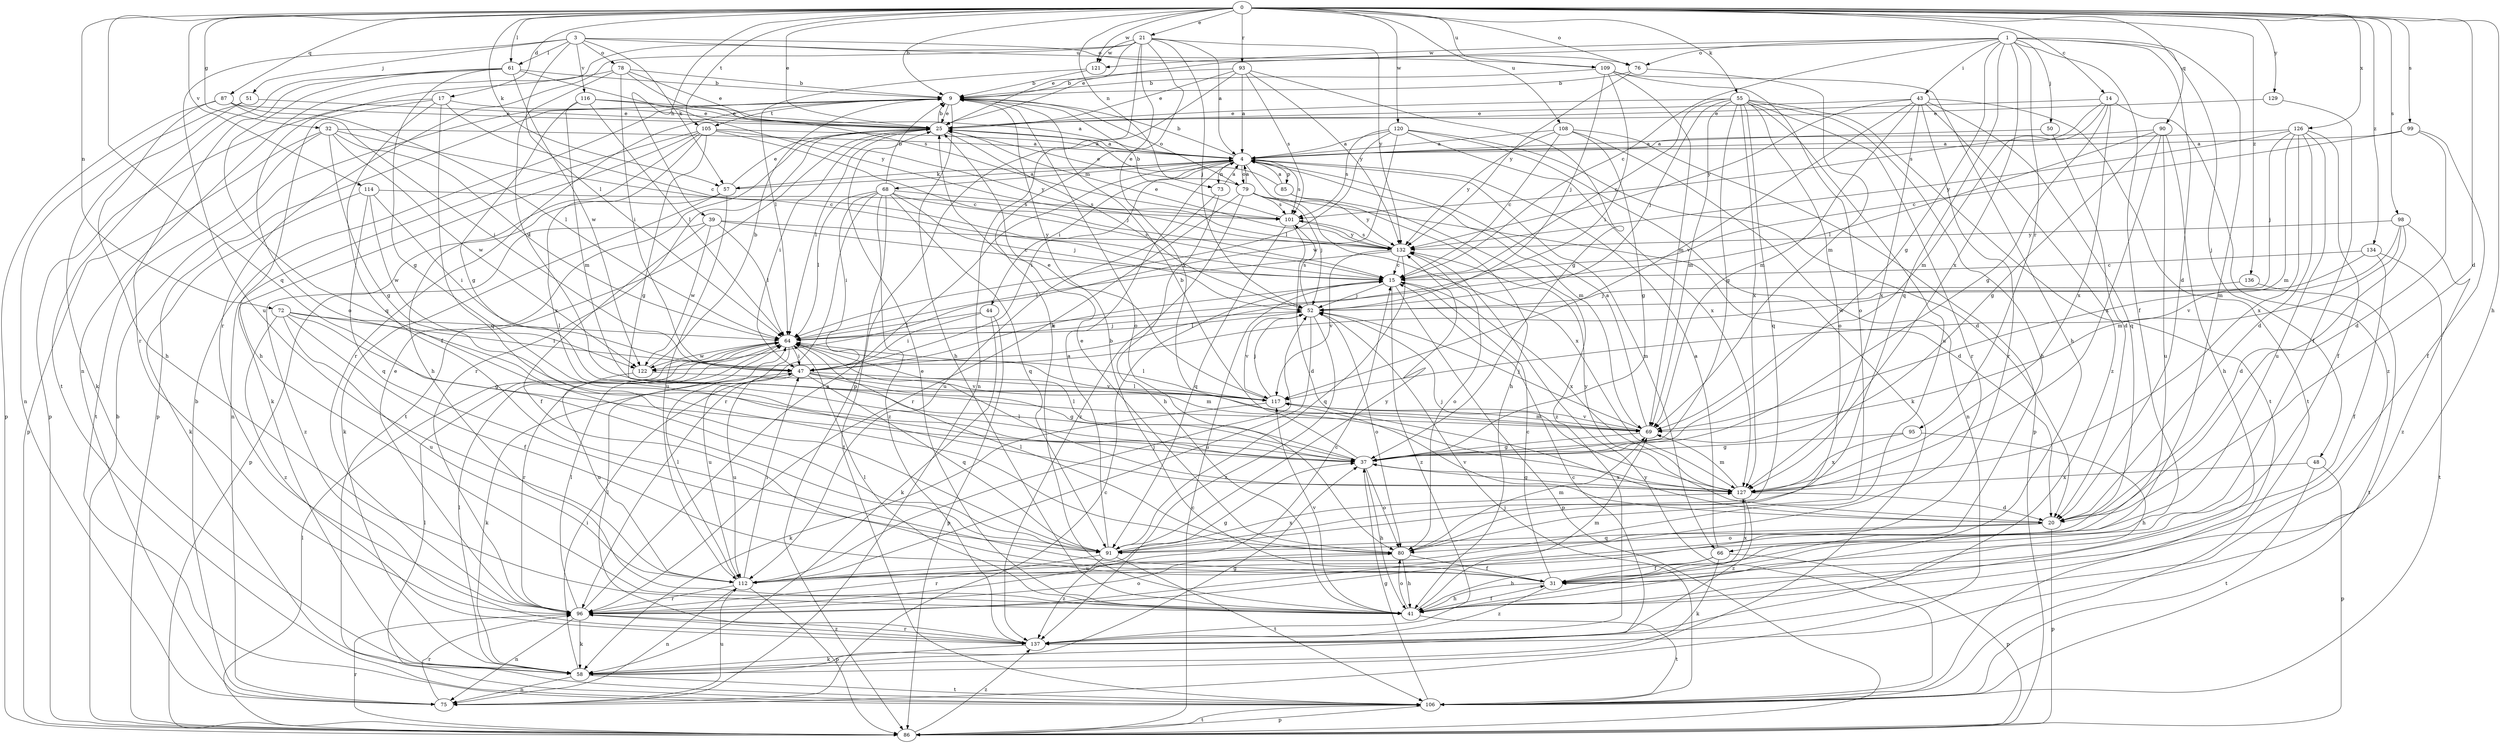 strict digraph  {
0;
1;
3;
4;
9;
14;
15;
17;
20;
21;
25;
31;
32;
37;
39;
41;
43;
44;
47;
48;
50;
51;
52;
55;
57;
58;
61;
64;
66;
68;
69;
72;
73;
75;
76;
78;
79;
80;
85;
86;
87;
90;
91;
93;
95;
96;
98;
99;
101;
105;
106;
108;
109;
112;
114;
116;
117;
120;
121;
122;
126;
127;
129;
132;
134;
136;
137;
0 -> 9  [label=b];
0 -> 14  [label=c];
0 -> 17  [label=d];
0 -> 20  [label=d];
0 -> 21  [label=e];
0 -> 25  [label=e];
0 -> 32  [label=g];
0 -> 39  [label=h];
0 -> 41  [label=h];
0 -> 55  [label=k];
0 -> 57  [label=k];
0 -> 61  [label=l];
0 -> 72  [label=n];
0 -> 73  [label=n];
0 -> 76  [label=o];
0 -> 87  [label=q];
0 -> 90  [label=q];
0 -> 91  [label=q];
0 -> 93  [label=r];
0 -> 98  [label=s];
0 -> 99  [label=s];
0 -> 105  [label=t];
0 -> 108  [label=u];
0 -> 109  [label=u];
0 -> 114  [label=v];
0 -> 120  [label=w];
0 -> 121  [label=w];
0 -> 126  [label=x];
0 -> 129  [label=y];
0 -> 134  [label=z];
0 -> 136  [label=z];
1 -> 15  [label=c];
1 -> 20  [label=d];
1 -> 25  [label=e];
1 -> 31  [label=f];
1 -> 37  [label=g];
1 -> 43  [label=i];
1 -> 48  [label=j];
1 -> 50  [label=j];
1 -> 66  [label=m];
1 -> 76  [label=o];
1 -> 91  [label=q];
1 -> 95  [label=r];
1 -> 121  [label=w];
1 -> 127  [label=x];
3 -> 51  [label=j];
3 -> 57  [label=k];
3 -> 61  [label=l];
3 -> 64  [label=l];
3 -> 76  [label=o];
3 -> 78  [label=o];
3 -> 109  [label=u];
3 -> 112  [label=u];
3 -> 116  [label=v];
4 -> 9  [label=b];
4 -> 41  [label=h];
4 -> 44  [label=i];
4 -> 47  [label=i];
4 -> 57  [label=k];
4 -> 66  [label=m];
4 -> 68  [label=m];
4 -> 69  [label=m];
4 -> 73  [label=n];
4 -> 79  [label=o];
4 -> 85  [label=p];
4 -> 101  [label=s];
9 -> 25  [label=e];
9 -> 41  [label=h];
9 -> 79  [label=o];
9 -> 80  [label=o];
9 -> 86  [label=p];
9 -> 96  [label=r];
9 -> 105  [label=t];
14 -> 25  [label=e];
14 -> 37  [label=g];
14 -> 69  [label=m];
14 -> 101  [label=s];
14 -> 127  [label=x];
14 -> 137  [label=z];
15 -> 52  [label=j];
15 -> 86  [label=p];
15 -> 127  [label=x];
15 -> 137  [label=z];
17 -> 15  [label=c];
17 -> 25  [label=e];
17 -> 31  [label=f];
17 -> 41  [label=h];
17 -> 86  [label=p];
17 -> 91  [label=q];
20 -> 80  [label=o];
20 -> 86  [label=p];
20 -> 91  [label=q];
20 -> 117  [label=v];
20 -> 132  [label=y];
21 -> 4  [label=a];
21 -> 25  [label=e];
21 -> 41  [label=h];
21 -> 52  [label=j];
21 -> 75  [label=n];
21 -> 86  [label=p];
21 -> 96  [label=r];
21 -> 121  [label=w];
21 -> 127  [label=x];
21 -> 132  [label=y];
25 -> 4  [label=a];
25 -> 9  [label=b];
25 -> 47  [label=i];
25 -> 52  [label=j];
25 -> 64  [label=l];
25 -> 96  [label=r];
25 -> 106  [label=t];
31 -> 9  [label=b];
31 -> 15  [label=c];
31 -> 41  [label=h];
31 -> 127  [label=x];
31 -> 137  [label=z];
32 -> 4  [label=a];
32 -> 15  [label=c];
32 -> 37  [label=g];
32 -> 64  [label=l];
32 -> 86  [label=p];
32 -> 106  [label=t];
32 -> 122  [label=w];
37 -> 9  [label=b];
37 -> 41  [label=h];
37 -> 64  [label=l];
37 -> 80  [label=o];
37 -> 127  [label=x];
39 -> 15  [label=c];
39 -> 31  [label=f];
39 -> 64  [label=l];
39 -> 122  [label=w];
39 -> 132  [label=y];
39 -> 137  [label=z];
41 -> 25  [label=e];
41 -> 31  [label=f];
41 -> 64  [label=l];
41 -> 69  [label=m];
41 -> 80  [label=o];
41 -> 106  [label=t];
41 -> 117  [label=v];
43 -> 25  [label=e];
43 -> 69  [label=m];
43 -> 91  [label=q];
43 -> 96  [label=r];
43 -> 106  [label=t];
43 -> 117  [label=v];
43 -> 127  [label=x];
43 -> 132  [label=y];
43 -> 137  [label=z];
44 -> 47  [label=i];
44 -> 58  [label=k];
44 -> 64  [label=l];
44 -> 86  [label=p];
47 -> 15  [label=c];
47 -> 37  [label=g];
47 -> 58  [label=k];
47 -> 69  [label=m];
47 -> 91  [label=q];
47 -> 112  [label=u];
47 -> 117  [label=v];
48 -> 86  [label=p];
48 -> 106  [label=t];
48 -> 127  [label=x];
50 -> 4  [label=a];
50 -> 20  [label=d];
51 -> 25  [label=e];
51 -> 58  [label=k];
51 -> 75  [label=n];
52 -> 64  [label=l];
52 -> 80  [label=o];
52 -> 101  [label=s];
52 -> 112  [label=u];
52 -> 117  [label=v];
52 -> 137  [label=z];
55 -> 15  [label=c];
55 -> 25  [label=e];
55 -> 37  [label=g];
55 -> 41  [label=h];
55 -> 52  [label=j];
55 -> 69  [label=m];
55 -> 80  [label=o];
55 -> 91  [label=q];
55 -> 96  [label=r];
55 -> 106  [label=t];
55 -> 112  [label=u];
55 -> 127  [label=x];
57 -> 4  [label=a];
57 -> 25  [label=e];
57 -> 58  [label=k];
57 -> 86  [label=p];
57 -> 112  [label=u];
58 -> 15  [label=c];
58 -> 37  [label=g];
58 -> 47  [label=i];
58 -> 64  [label=l];
58 -> 75  [label=n];
58 -> 106  [label=t];
61 -> 9  [label=b];
61 -> 37  [label=g];
61 -> 91  [label=q];
61 -> 96  [label=r];
61 -> 106  [label=t];
61 -> 122  [label=w];
61 -> 132  [label=y];
64 -> 47  [label=i];
64 -> 52  [label=j];
64 -> 96  [label=r];
64 -> 112  [label=u];
64 -> 122  [label=w];
66 -> 4  [label=a];
66 -> 31  [label=f];
66 -> 41  [label=h];
66 -> 58  [label=k];
66 -> 86  [label=p];
68 -> 9  [label=b];
68 -> 15  [label=c];
68 -> 47  [label=i];
68 -> 52  [label=j];
68 -> 64  [label=l];
68 -> 91  [label=q];
68 -> 96  [label=r];
68 -> 101  [label=s];
68 -> 106  [label=t];
68 -> 137  [label=z];
69 -> 4  [label=a];
69 -> 37  [label=g];
69 -> 52  [label=j];
69 -> 64  [label=l];
69 -> 117  [label=v];
72 -> 31  [label=f];
72 -> 37  [label=g];
72 -> 47  [label=i];
72 -> 64  [label=l];
72 -> 112  [label=u];
72 -> 137  [label=z];
73 -> 4  [label=a];
73 -> 41  [label=h];
73 -> 112  [label=u];
75 -> 9  [label=b];
75 -> 15  [label=c];
75 -> 96  [label=r];
75 -> 112  [label=u];
76 -> 9  [label=b];
76 -> 69  [label=m];
76 -> 132  [label=y];
78 -> 9  [label=b];
78 -> 25  [label=e];
78 -> 47  [label=i];
78 -> 80  [label=o];
78 -> 101  [label=s];
78 -> 117  [label=v];
79 -> 4  [label=a];
79 -> 20  [label=d];
79 -> 25  [label=e];
79 -> 52  [label=j];
79 -> 96  [label=r];
79 -> 101  [label=s];
79 -> 127  [label=x];
79 -> 137  [label=z];
80 -> 25  [label=e];
80 -> 31  [label=f];
80 -> 41  [label=h];
80 -> 64  [label=l];
80 -> 69  [label=m];
80 -> 112  [label=u];
85 -> 4  [label=a];
85 -> 25  [label=e];
85 -> 132  [label=y];
85 -> 137  [label=z];
86 -> 9  [label=b];
86 -> 15  [label=c];
86 -> 64  [label=l];
86 -> 96  [label=r];
86 -> 106  [label=t];
86 -> 137  [label=z];
87 -> 25  [label=e];
87 -> 41  [label=h];
87 -> 47  [label=i];
87 -> 64  [label=l];
87 -> 86  [label=p];
90 -> 4  [label=a];
90 -> 37  [label=g];
90 -> 41  [label=h];
90 -> 64  [label=l];
90 -> 112  [label=u];
90 -> 127  [label=x];
91 -> 4  [label=a];
91 -> 96  [label=r];
91 -> 106  [label=t];
91 -> 127  [label=x];
91 -> 132  [label=y];
91 -> 137  [label=z];
93 -> 4  [label=a];
93 -> 9  [label=b];
93 -> 25  [label=e];
93 -> 37  [label=g];
93 -> 75  [label=n];
93 -> 101  [label=s];
93 -> 132  [label=y];
95 -> 37  [label=g];
95 -> 41  [label=h];
95 -> 127  [label=x];
96 -> 4  [label=a];
96 -> 15  [label=c];
96 -> 25  [label=e];
96 -> 58  [label=k];
96 -> 64  [label=l];
96 -> 75  [label=n];
96 -> 80  [label=o];
96 -> 137  [label=z];
98 -> 20  [label=d];
98 -> 69  [label=m];
98 -> 117  [label=v];
98 -> 132  [label=y];
98 -> 137  [label=z];
99 -> 4  [label=a];
99 -> 15  [label=c];
99 -> 20  [label=d];
99 -> 31  [label=f];
101 -> 9  [label=b];
101 -> 20  [label=d];
101 -> 91  [label=q];
101 -> 132  [label=y];
105 -> 4  [label=a];
105 -> 15  [label=c];
105 -> 37  [label=g];
105 -> 41  [label=h];
105 -> 58  [label=k];
105 -> 75  [label=n];
105 -> 127  [label=x];
105 -> 132  [label=y];
106 -> 37  [label=g];
106 -> 52  [label=j];
106 -> 64  [label=l];
106 -> 86  [label=p];
106 -> 132  [label=y];
108 -> 4  [label=a];
108 -> 15  [label=c];
108 -> 37  [label=g];
108 -> 75  [label=n];
108 -> 86  [label=p];
108 -> 132  [label=y];
109 -> 9  [label=b];
109 -> 41  [label=h];
109 -> 47  [label=i];
109 -> 52  [label=j];
109 -> 69  [label=m];
109 -> 80  [label=o];
112 -> 37  [label=g];
112 -> 47  [label=i];
112 -> 52  [label=j];
112 -> 64  [label=l];
112 -> 75  [label=n];
112 -> 86  [label=p];
112 -> 96  [label=r];
114 -> 47  [label=i];
114 -> 58  [label=k];
114 -> 91  [label=q];
114 -> 101  [label=s];
114 -> 122  [label=w];
116 -> 4  [label=a];
116 -> 25  [label=e];
116 -> 37  [label=g];
116 -> 64  [label=l];
116 -> 69  [label=m];
117 -> 25  [label=e];
117 -> 52  [label=j];
117 -> 58  [label=k];
117 -> 64  [label=l];
117 -> 69  [label=m];
120 -> 4  [label=a];
120 -> 20  [label=d];
120 -> 58  [label=k];
120 -> 64  [label=l];
120 -> 101  [label=s];
120 -> 122  [label=w];
120 -> 127  [label=x];
121 -> 9  [label=b];
121 -> 64  [label=l];
122 -> 9  [label=b];
122 -> 112  [label=u];
122 -> 117  [label=v];
126 -> 4  [label=a];
126 -> 20  [label=d];
126 -> 31  [label=f];
126 -> 52  [label=j];
126 -> 69  [label=m];
126 -> 112  [label=u];
126 -> 127  [label=x];
126 -> 132  [label=y];
127 -> 20  [label=d];
127 -> 37  [label=g];
127 -> 52  [label=j];
127 -> 64  [label=l];
127 -> 69  [label=m];
127 -> 137  [label=z];
129 -> 25  [label=e];
129 -> 31  [label=f];
132 -> 15  [label=c];
132 -> 25  [label=e];
132 -> 64  [label=l];
132 -> 80  [label=o];
132 -> 91  [label=q];
132 -> 101  [label=s];
132 -> 117  [label=v];
134 -> 15  [label=c];
134 -> 31  [label=f];
134 -> 106  [label=t];
134 -> 122  [label=w];
136 -> 52  [label=j];
136 -> 106  [label=t];
137 -> 58  [label=k];
137 -> 64  [label=l];
137 -> 96  [label=r];
}
